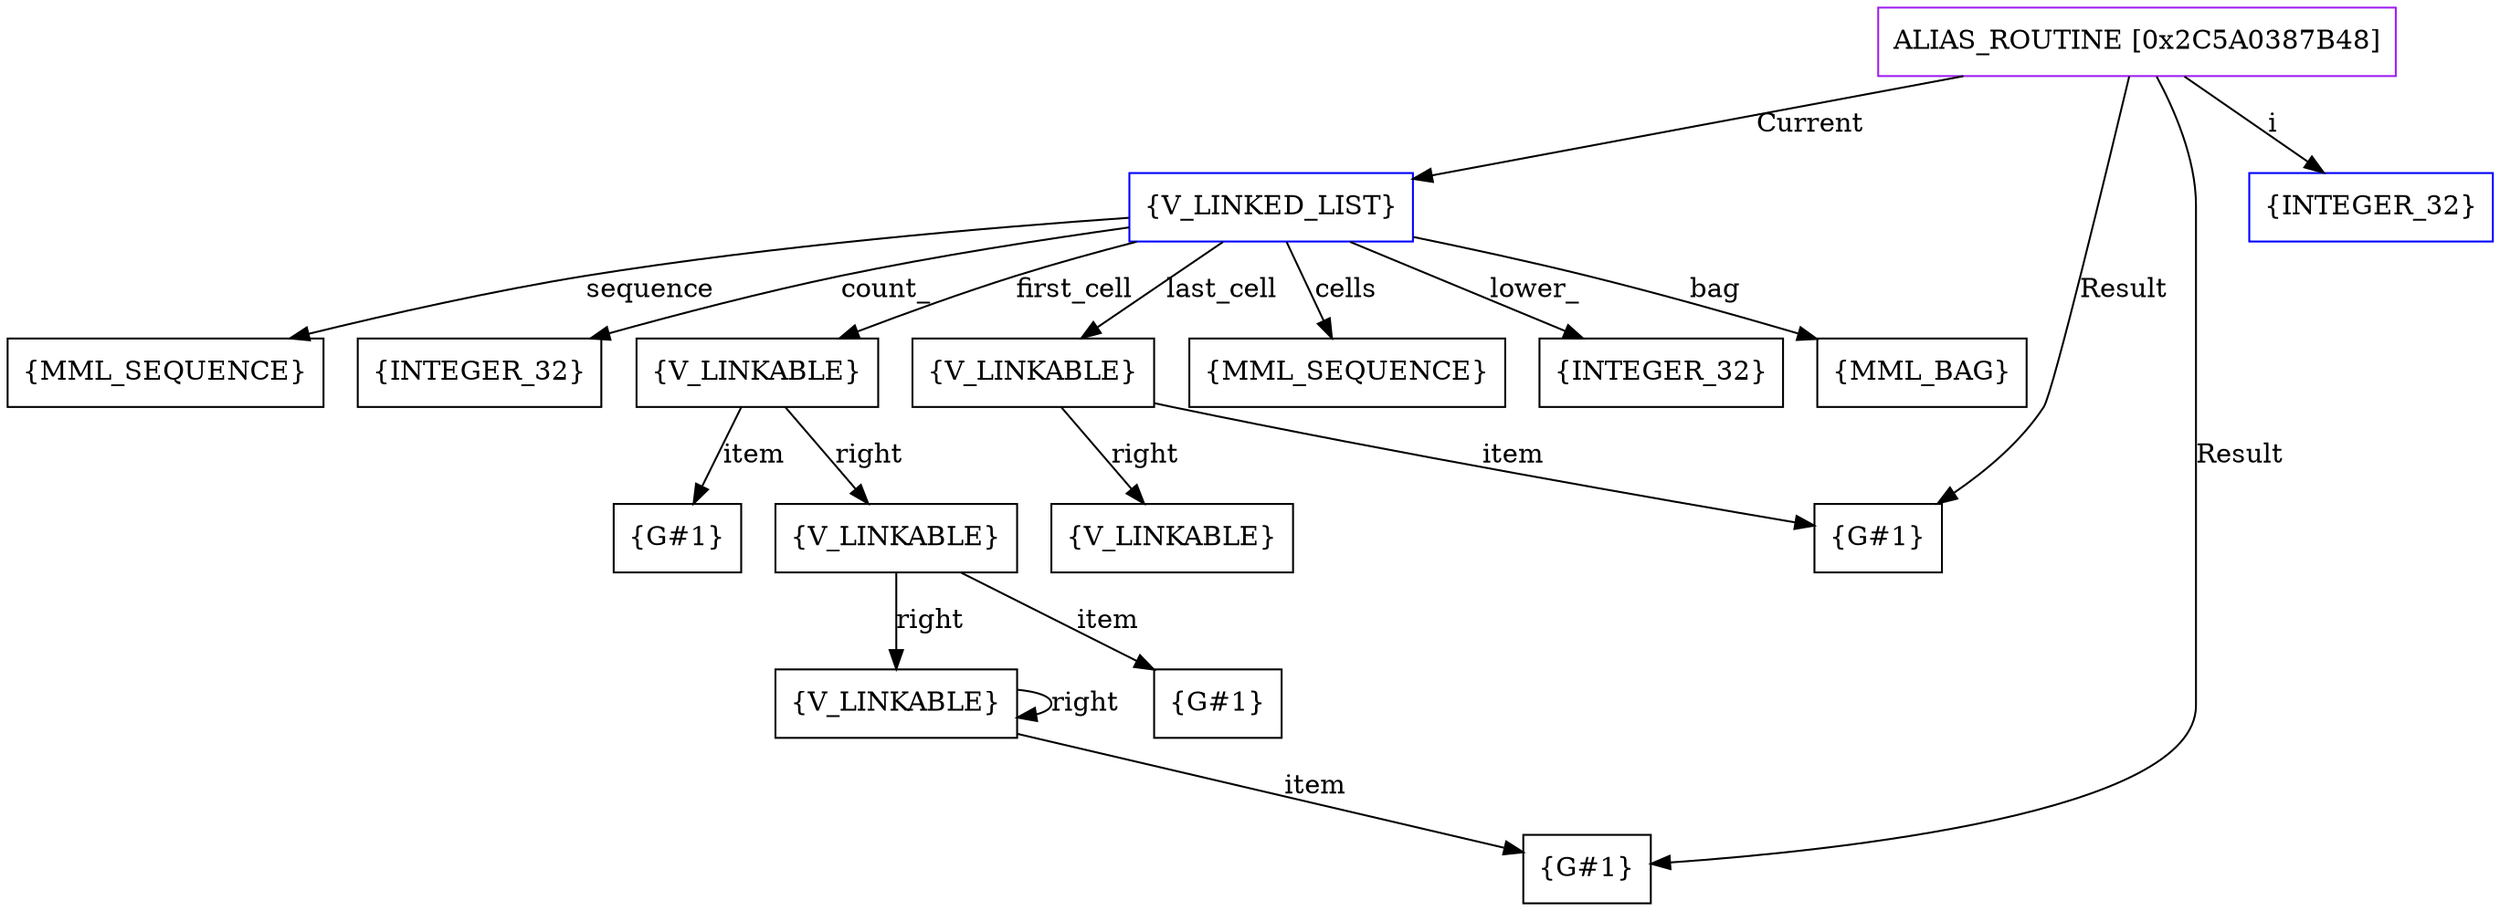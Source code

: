 digraph g {
	node [shape=box]
	b1[color=purple label=<ALIAS_ROUTINE [0x2C5A0387B48]>]
	b2[color=blue label=<{V_LINKED_LIST}>]
	b3[label=<{INTEGER_32}>]
	b4[label=<{MML_BAG}>]
	b5[label=<{MML_SEQUENCE}>]
	b6[label=<{INTEGER_32}>]
	b7[label=<{V_LINKABLE}>]
	b8[label=<{G#1}>]
	b9[label=<{V_LINKABLE}>]
	b10[label=<{G#1}>]
	b11[label=<{V_LINKABLE}>]
	b12[label=<{G#1}>]
	b13[label=<{V_LINKABLE}>]
	b14[label=<{G#1}>]
	b15[label=<{V_LINKABLE}>]
	b16[label=<{MML_SEQUENCE}>]
	b17[color=blue label=<{INTEGER_32}>]
	b1->b2[label=<Current>]
	b2->b3[label=<lower_>]
	b2->b4[label=<bag>]
	b2->b5[label=<sequence>]
	b2->b6[label=<count_>]
	b2->b7[label=<first_cell>]
	b7->b8[label=<item>]
	b7->b9[label=<right>]
	b9->b10[label=<item>]
	b9->b11[label=<right>]
	b11->b12[label=<item>]
	b11->b11[label=<right>]
	b2->b13[label=<last_cell>]
	b13->b14[label=<item>]
	b13->b15[label=<right>]
	b2->b16[label=<cells>]
	b1->b17[label=<i>]
	b1->b12[label=<Result>]
	b1->b14[label=<Result>]
}
